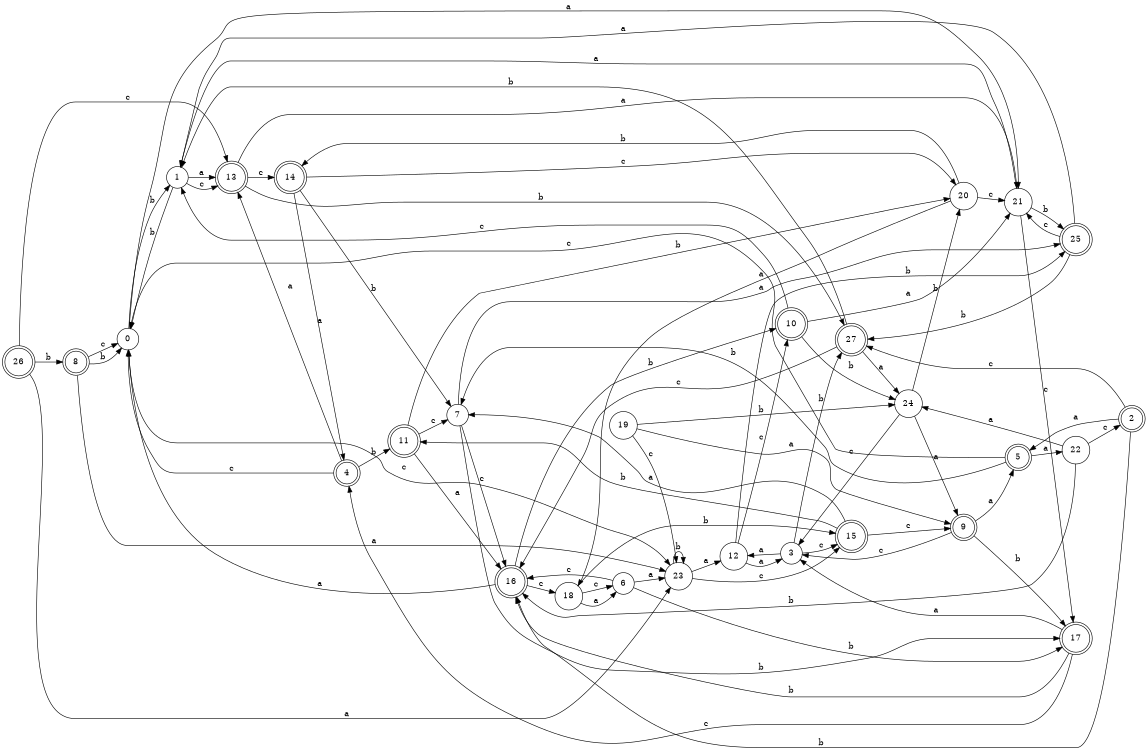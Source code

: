 digraph n23_7 {
__start0 [label="" shape="none"];

rankdir=LR;
size="8,5";

s0 [style="filled", color="black", fillcolor="white" shape="circle", label="0"];
s1 [style="filled", color="black", fillcolor="white" shape="circle", label="1"];
s2 [style="rounded,filled", color="black", fillcolor="white" shape="doublecircle", label="2"];
s3 [style="filled", color="black", fillcolor="white" shape="circle", label="3"];
s4 [style="rounded,filled", color="black", fillcolor="white" shape="doublecircle", label="4"];
s5 [style="rounded,filled", color="black", fillcolor="white" shape="doublecircle", label="5"];
s6 [style="filled", color="black", fillcolor="white" shape="circle", label="6"];
s7 [style="filled", color="black", fillcolor="white" shape="circle", label="7"];
s8 [style="rounded,filled", color="black", fillcolor="white" shape="doublecircle", label="8"];
s9 [style="rounded,filled", color="black", fillcolor="white" shape="doublecircle", label="9"];
s10 [style="rounded,filled", color="black", fillcolor="white" shape="doublecircle", label="10"];
s11 [style="rounded,filled", color="black", fillcolor="white" shape="doublecircle", label="11"];
s12 [style="filled", color="black", fillcolor="white" shape="circle", label="12"];
s13 [style="rounded,filled", color="black", fillcolor="white" shape="doublecircle", label="13"];
s14 [style="rounded,filled", color="black", fillcolor="white" shape="doublecircle", label="14"];
s15 [style="rounded,filled", color="black", fillcolor="white" shape="doublecircle", label="15"];
s16 [style="rounded,filled", color="black", fillcolor="white" shape="doublecircle", label="16"];
s17 [style="rounded,filled", color="black", fillcolor="white" shape="doublecircle", label="17"];
s18 [style="filled", color="black", fillcolor="white" shape="circle", label="18"];
s19 [style="filled", color="black", fillcolor="white" shape="circle", label="19"];
s20 [style="filled", color="black", fillcolor="white" shape="circle", label="20"];
s21 [style="filled", color="black", fillcolor="white" shape="circle", label="21"];
s22 [style="filled", color="black", fillcolor="white" shape="circle", label="22"];
s23 [style="filled", color="black", fillcolor="white" shape="circle", label="23"];
s24 [style="filled", color="black", fillcolor="white" shape="circle", label="24"];
s25 [style="rounded,filled", color="black", fillcolor="white" shape="doublecircle", label="25"];
s26 [style="rounded,filled", color="black", fillcolor="white" shape="doublecircle", label="26"];
s27 [style="rounded,filled", color="black", fillcolor="white" shape="doublecircle", label="27"];
s0 -> s21 [label="a"];
s0 -> s1 [label="b"];
s0 -> s23 [label="c"];
s1 -> s13 [label="a"];
s1 -> s0 [label="b"];
s1 -> s13 [label="c"];
s2 -> s5 [label="a"];
s2 -> s16 [label="b"];
s2 -> s27 [label="c"];
s3 -> s12 [label="a"];
s3 -> s27 [label="b"];
s3 -> s15 [label="c"];
s4 -> s13 [label="a"];
s4 -> s11 [label="b"];
s4 -> s0 [label="c"];
s5 -> s22 [label="a"];
s5 -> s7 [label="b"];
s5 -> s0 [label="c"];
s6 -> s23 [label="a"];
s6 -> s17 [label="b"];
s6 -> s16 [label="c"];
s7 -> s25 [label="a"];
s7 -> s17 [label="b"];
s7 -> s16 [label="c"];
s8 -> s23 [label="a"];
s8 -> s0 [label="b"];
s8 -> s0 [label="c"];
s9 -> s5 [label="a"];
s9 -> s17 [label="b"];
s9 -> s3 [label="c"];
s10 -> s21 [label="a"];
s10 -> s24 [label="b"];
s10 -> s1 [label="c"];
s11 -> s16 [label="a"];
s11 -> s20 [label="b"];
s11 -> s7 [label="c"];
s12 -> s3 [label="a"];
s12 -> s25 [label="b"];
s12 -> s10 [label="c"];
s13 -> s21 [label="a"];
s13 -> s27 [label="b"];
s13 -> s14 [label="c"];
s14 -> s4 [label="a"];
s14 -> s7 [label="b"];
s14 -> s20 [label="c"];
s15 -> s7 [label="a"];
s15 -> s11 [label="b"];
s15 -> s9 [label="c"];
s16 -> s0 [label="a"];
s16 -> s10 [label="b"];
s16 -> s18 [label="c"];
s17 -> s3 [label="a"];
s17 -> s16 [label="b"];
s17 -> s4 [label="c"];
s18 -> s6 [label="a"];
s18 -> s15 [label="b"];
s18 -> s6 [label="c"];
s19 -> s9 [label="a"];
s19 -> s24 [label="b"];
s19 -> s23 [label="c"];
s20 -> s18 [label="a"];
s20 -> s14 [label="b"];
s20 -> s21 [label="c"];
s21 -> s1 [label="a"];
s21 -> s25 [label="b"];
s21 -> s17 [label="c"];
s22 -> s24 [label="a"];
s22 -> s16 [label="b"];
s22 -> s2 [label="c"];
s23 -> s12 [label="a"];
s23 -> s23 [label="b"];
s23 -> s15 [label="c"];
s24 -> s9 [label="a"];
s24 -> s20 [label="b"];
s24 -> s3 [label="c"];
s25 -> s1 [label="a"];
s25 -> s27 [label="b"];
s25 -> s21 [label="c"];
s26 -> s23 [label="a"];
s26 -> s8 [label="b"];
s26 -> s13 [label="c"];
s27 -> s24 [label="a"];
s27 -> s1 [label="b"];
s27 -> s16 [label="c"];

}